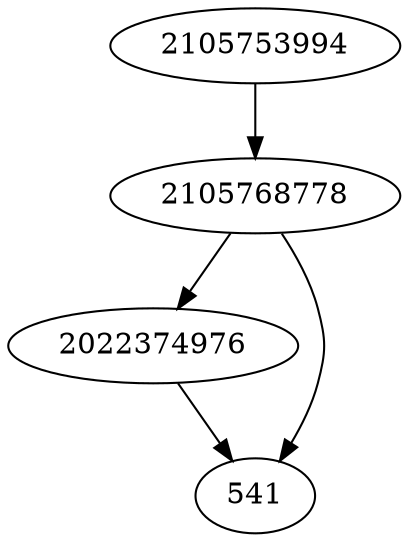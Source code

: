 strict digraph  {
2022374976;
2105753994;
541;
2105768778;
2022374976 -> 541;
2105753994 -> 2105768778;
2105768778 -> 541;
2105768778 -> 2022374976;
}

